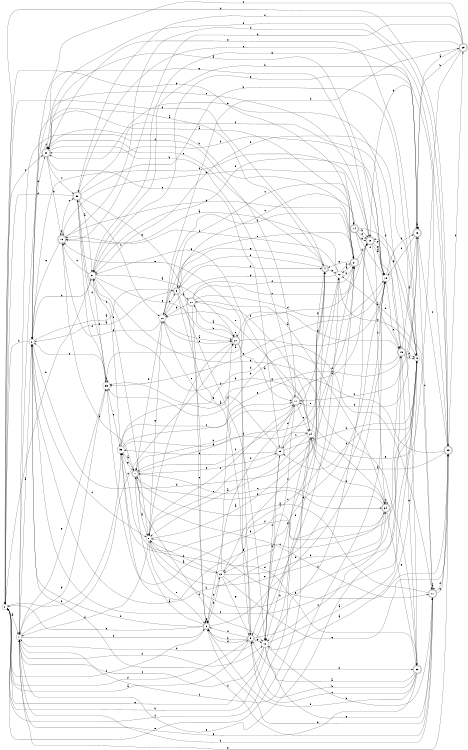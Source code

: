 digraph n29_3 {
__start0 [label="" shape="none"];

rankdir=LR;
size="8,5";

s0 [style="filled", color="black", fillcolor="white" shape="circle", label="0"];
s1 [style="filled", color="black", fillcolor="white" shape="circle", label="1"];
s2 [style="filled", color="black", fillcolor="white" shape="circle", label="2"];
s3 [style="rounded,filled", color="black", fillcolor="white" shape="doublecircle", label="3"];
s4 [style="rounded,filled", color="black", fillcolor="white" shape="doublecircle", label="4"];
s5 [style="rounded,filled", color="black", fillcolor="white" shape="doublecircle", label="5"];
s6 [style="rounded,filled", color="black", fillcolor="white" shape="doublecircle", label="6"];
s7 [style="rounded,filled", color="black", fillcolor="white" shape="doublecircle", label="7"];
s8 [style="filled", color="black", fillcolor="white" shape="circle", label="8"];
s9 [style="filled", color="black", fillcolor="white" shape="circle", label="9"];
s10 [style="filled", color="black", fillcolor="white" shape="circle", label="10"];
s11 [style="rounded,filled", color="black", fillcolor="white" shape="doublecircle", label="11"];
s12 [style="filled", color="black", fillcolor="white" shape="circle", label="12"];
s13 [style="rounded,filled", color="black", fillcolor="white" shape="doublecircle", label="13"];
s14 [style="rounded,filled", color="black", fillcolor="white" shape="doublecircle", label="14"];
s15 [style="rounded,filled", color="black", fillcolor="white" shape="doublecircle", label="15"];
s16 [style="rounded,filled", color="black", fillcolor="white" shape="doublecircle", label="16"];
s17 [style="rounded,filled", color="black", fillcolor="white" shape="doublecircle", label="17"];
s18 [style="rounded,filled", color="black", fillcolor="white" shape="doublecircle", label="18"];
s19 [style="filled", color="black", fillcolor="white" shape="circle", label="19"];
s20 [style="rounded,filled", color="black", fillcolor="white" shape="doublecircle", label="20"];
s21 [style="rounded,filled", color="black", fillcolor="white" shape="doublecircle", label="21"];
s22 [style="filled", color="black", fillcolor="white" shape="circle", label="22"];
s23 [style="rounded,filled", color="black", fillcolor="white" shape="doublecircle", label="23"];
s24 [style="filled", color="black", fillcolor="white" shape="circle", label="24"];
s25 [style="rounded,filled", color="black", fillcolor="white" shape="doublecircle", label="25"];
s26 [style="filled", color="black", fillcolor="white" shape="circle", label="26"];
s27 [style="rounded,filled", color="black", fillcolor="white" shape="doublecircle", label="27"];
s28 [style="rounded,filled", color="black", fillcolor="white" shape="doublecircle", label="28"];
s29 [style="rounded,filled", color="black", fillcolor="white" shape="doublecircle", label="29"];
s30 [style="rounded,filled", color="black", fillcolor="white" shape="doublecircle", label="30"];
s31 [style="filled", color="black", fillcolor="white" shape="circle", label="31"];
s32 [style="rounded,filled", color="black", fillcolor="white" shape="doublecircle", label="32"];
s33 [style="filled", color="black", fillcolor="white" shape="circle", label="33"];
s34 [style="rounded,filled", color="black", fillcolor="white" shape="doublecircle", label="34"];
s35 [style="filled", color="black", fillcolor="white" shape="circle", label="35"];
s0 -> s1 [label="a"];
s0 -> s31 [label="b"];
s0 -> s20 [label="c"];
s0 -> s5 [label="d"];
s0 -> s24 [label="e"];
s0 -> s33 [label="f"];
s0 -> s21 [label="g"];
s1 -> s2 [label="a"];
s1 -> s6 [label="b"];
s1 -> s27 [label="c"];
s1 -> s10 [label="d"];
s1 -> s23 [label="e"];
s1 -> s19 [label="f"];
s1 -> s35 [label="g"];
s2 -> s3 [label="a"];
s2 -> s0 [label="b"];
s2 -> s8 [label="c"];
s2 -> s4 [label="d"];
s2 -> s20 [label="e"];
s2 -> s11 [label="f"];
s2 -> s18 [label="g"];
s3 -> s2 [label="a"];
s3 -> s4 [label="b"];
s3 -> s14 [label="c"];
s3 -> s10 [label="d"];
s3 -> s5 [label="e"];
s3 -> s28 [label="f"];
s3 -> s4 [label="g"];
s4 -> s1 [label="a"];
s4 -> s5 [label="b"];
s4 -> s20 [label="c"];
s4 -> s0 [label="d"];
s4 -> s10 [label="e"];
s4 -> s3 [label="f"];
s4 -> s12 [label="g"];
s5 -> s0 [label="a"];
s5 -> s6 [label="b"];
s5 -> s34 [label="c"];
s5 -> s6 [label="d"];
s5 -> s13 [label="e"];
s5 -> s6 [label="f"];
s5 -> s10 [label="g"];
s6 -> s7 [label="a"];
s6 -> s19 [label="b"];
s6 -> s22 [label="c"];
s6 -> s2 [label="d"];
s6 -> s0 [label="e"];
s6 -> s0 [label="f"];
s6 -> s6 [label="g"];
s7 -> s8 [label="a"];
s7 -> s34 [label="b"];
s7 -> s11 [label="c"];
s7 -> s10 [label="d"];
s7 -> s25 [label="e"];
s7 -> s12 [label="f"];
s7 -> s33 [label="g"];
s8 -> s4 [label="a"];
s8 -> s9 [label="b"];
s8 -> s17 [label="c"];
s8 -> s1 [label="d"];
s8 -> s6 [label="e"];
s8 -> s22 [label="f"];
s8 -> s26 [label="g"];
s9 -> s10 [label="a"];
s9 -> s31 [label="b"];
s9 -> s2 [label="c"];
s9 -> s25 [label="d"];
s9 -> s20 [label="e"];
s9 -> s33 [label="f"];
s9 -> s18 [label="g"];
s10 -> s9 [label="a"];
s10 -> s11 [label="b"];
s10 -> s1 [label="c"];
s10 -> s32 [label="d"];
s10 -> s0 [label="e"];
s10 -> s25 [label="f"];
s10 -> s11 [label="g"];
s11 -> s11 [label="a"];
s11 -> s12 [label="b"];
s11 -> s7 [label="c"];
s11 -> s23 [label="d"];
s11 -> s6 [label="e"];
s11 -> s1 [label="f"];
s11 -> s23 [label="g"];
s12 -> s13 [label="a"];
s12 -> s21 [label="b"];
s12 -> s21 [label="c"];
s12 -> s1 [label="d"];
s12 -> s9 [label="e"];
s12 -> s13 [label="f"];
s12 -> s26 [label="g"];
s13 -> s7 [label="a"];
s13 -> s14 [label="b"];
s13 -> s30 [label="c"];
s13 -> s23 [label="d"];
s13 -> s2 [label="e"];
s13 -> s13 [label="f"];
s13 -> s21 [label="g"];
s14 -> s15 [label="a"];
s14 -> s18 [label="b"];
s14 -> s3 [label="c"];
s14 -> s9 [label="d"];
s14 -> s18 [label="e"];
s14 -> s19 [label="f"];
s14 -> s18 [label="g"];
s15 -> s16 [label="a"];
s15 -> s35 [label="b"];
s15 -> s9 [label="c"];
s15 -> s9 [label="d"];
s15 -> s1 [label="e"];
s15 -> s20 [label="f"];
s15 -> s32 [label="g"];
s16 -> s16 [label="a"];
s16 -> s17 [label="b"];
s16 -> s11 [label="c"];
s16 -> s17 [label="d"];
s16 -> s30 [label="e"];
s16 -> s19 [label="f"];
s16 -> s18 [label="g"];
s17 -> s18 [label="a"];
s17 -> s7 [label="b"];
s17 -> s10 [label="c"];
s17 -> s6 [label="d"];
s17 -> s24 [label="e"];
s17 -> s1 [label="f"];
s17 -> s31 [label="g"];
s18 -> s19 [label="a"];
s18 -> s34 [label="b"];
s18 -> s20 [label="c"];
s18 -> s10 [label="d"];
s18 -> s19 [label="e"];
s18 -> s2 [label="f"];
s18 -> s19 [label="g"];
s19 -> s20 [label="a"];
s19 -> s2 [label="b"];
s19 -> s35 [label="c"];
s19 -> s22 [label="d"];
s19 -> s15 [label="e"];
s19 -> s31 [label="f"];
s19 -> s16 [label="g"];
s20 -> s21 [label="a"];
s20 -> s17 [label="b"];
s20 -> s30 [label="c"];
s20 -> s23 [label="d"];
s20 -> s25 [label="e"];
s20 -> s20 [label="f"];
s20 -> s13 [label="g"];
s21 -> s12 [label="a"];
s21 -> s20 [label="b"];
s21 -> s22 [label="c"];
s21 -> s18 [label="d"];
s21 -> s26 [label="e"];
s21 -> s7 [label="f"];
s21 -> s4 [label="g"];
s22 -> s8 [label="a"];
s22 -> s15 [label="b"];
s22 -> s21 [label="c"];
s22 -> s6 [label="d"];
s22 -> s23 [label="e"];
s22 -> s27 [label="f"];
s22 -> s5 [label="g"];
s23 -> s24 [label="a"];
s23 -> s31 [label="b"];
s23 -> s16 [label="c"];
s23 -> s0 [label="d"];
s23 -> s8 [label="e"];
s23 -> s29 [label="f"];
s23 -> s35 [label="g"];
s24 -> s8 [label="a"];
s24 -> s0 [label="b"];
s24 -> s25 [label="c"];
s24 -> s34 [label="d"];
s24 -> s26 [label="e"];
s24 -> s0 [label="f"];
s24 -> s4 [label="g"];
s25 -> s26 [label="a"];
s25 -> s9 [label="b"];
s25 -> s8 [label="c"];
s25 -> s17 [label="d"];
s25 -> s12 [label="e"];
s25 -> s33 [label="f"];
s25 -> s10 [label="g"];
s26 -> s27 [label="a"];
s26 -> s7 [label="b"];
s26 -> s3 [label="c"];
s26 -> s29 [label="d"];
s26 -> s27 [label="e"];
s26 -> s21 [label="f"];
s26 -> s13 [label="g"];
s27 -> s17 [label="a"];
s27 -> s28 [label="b"];
s27 -> s8 [label="c"];
s27 -> s5 [label="d"];
s27 -> s27 [label="e"];
s27 -> s11 [label="f"];
s27 -> s15 [label="g"];
s28 -> s27 [label="a"];
s28 -> s24 [label="b"];
s28 -> s21 [label="c"];
s28 -> s19 [label="d"];
s28 -> s6 [label="e"];
s28 -> s21 [label="f"];
s28 -> s26 [label="g"];
s29 -> s16 [label="a"];
s29 -> s16 [label="b"];
s29 -> s2 [label="c"];
s29 -> s13 [label="d"];
s29 -> s24 [label="e"];
s29 -> s30 [label="f"];
s29 -> s31 [label="g"];
s30 -> s31 [label="a"];
s30 -> s9 [label="b"];
s30 -> s26 [label="c"];
s30 -> s0 [label="d"];
s30 -> s8 [label="e"];
s30 -> s15 [label="f"];
s30 -> s6 [label="g"];
s31 -> s27 [label="a"];
s31 -> s32 [label="b"];
s31 -> s13 [label="c"];
s31 -> s2 [label="d"];
s31 -> s27 [label="e"];
s31 -> s35 [label="f"];
s31 -> s16 [label="g"];
s32 -> s5 [label="a"];
s32 -> s5 [label="b"];
s32 -> s5 [label="c"];
s32 -> s33 [label="d"];
s32 -> s20 [label="e"];
s32 -> s6 [label="f"];
s32 -> s1 [label="g"];
s33 -> s7 [label="a"];
s33 -> s34 [label="b"];
s33 -> s17 [label="c"];
s33 -> s19 [label="d"];
s33 -> s15 [label="e"];
s33 -> s31 [label="f"];
s33 -> s24 [label="g"];
s34 -> s28 [label="a"];
s34 -> s31 [label="b"];
s34 -> s7 [label="c"];
s34 -> s34 [label="d"];
s34 -> s8 [label="e"];
s34 -> s35 [label="f"];
s34 -> s32 [label="g"];
s35 -> s18 [label="a"];
s35 -> s35 [label="b"];
s35 -> s2 [label="c"];
s35 -> s30 [label="d"];
s35 -> s33 [label="e"];
s35 -> s30 [label="f"];
s35 -> s1 [label="g"];

}